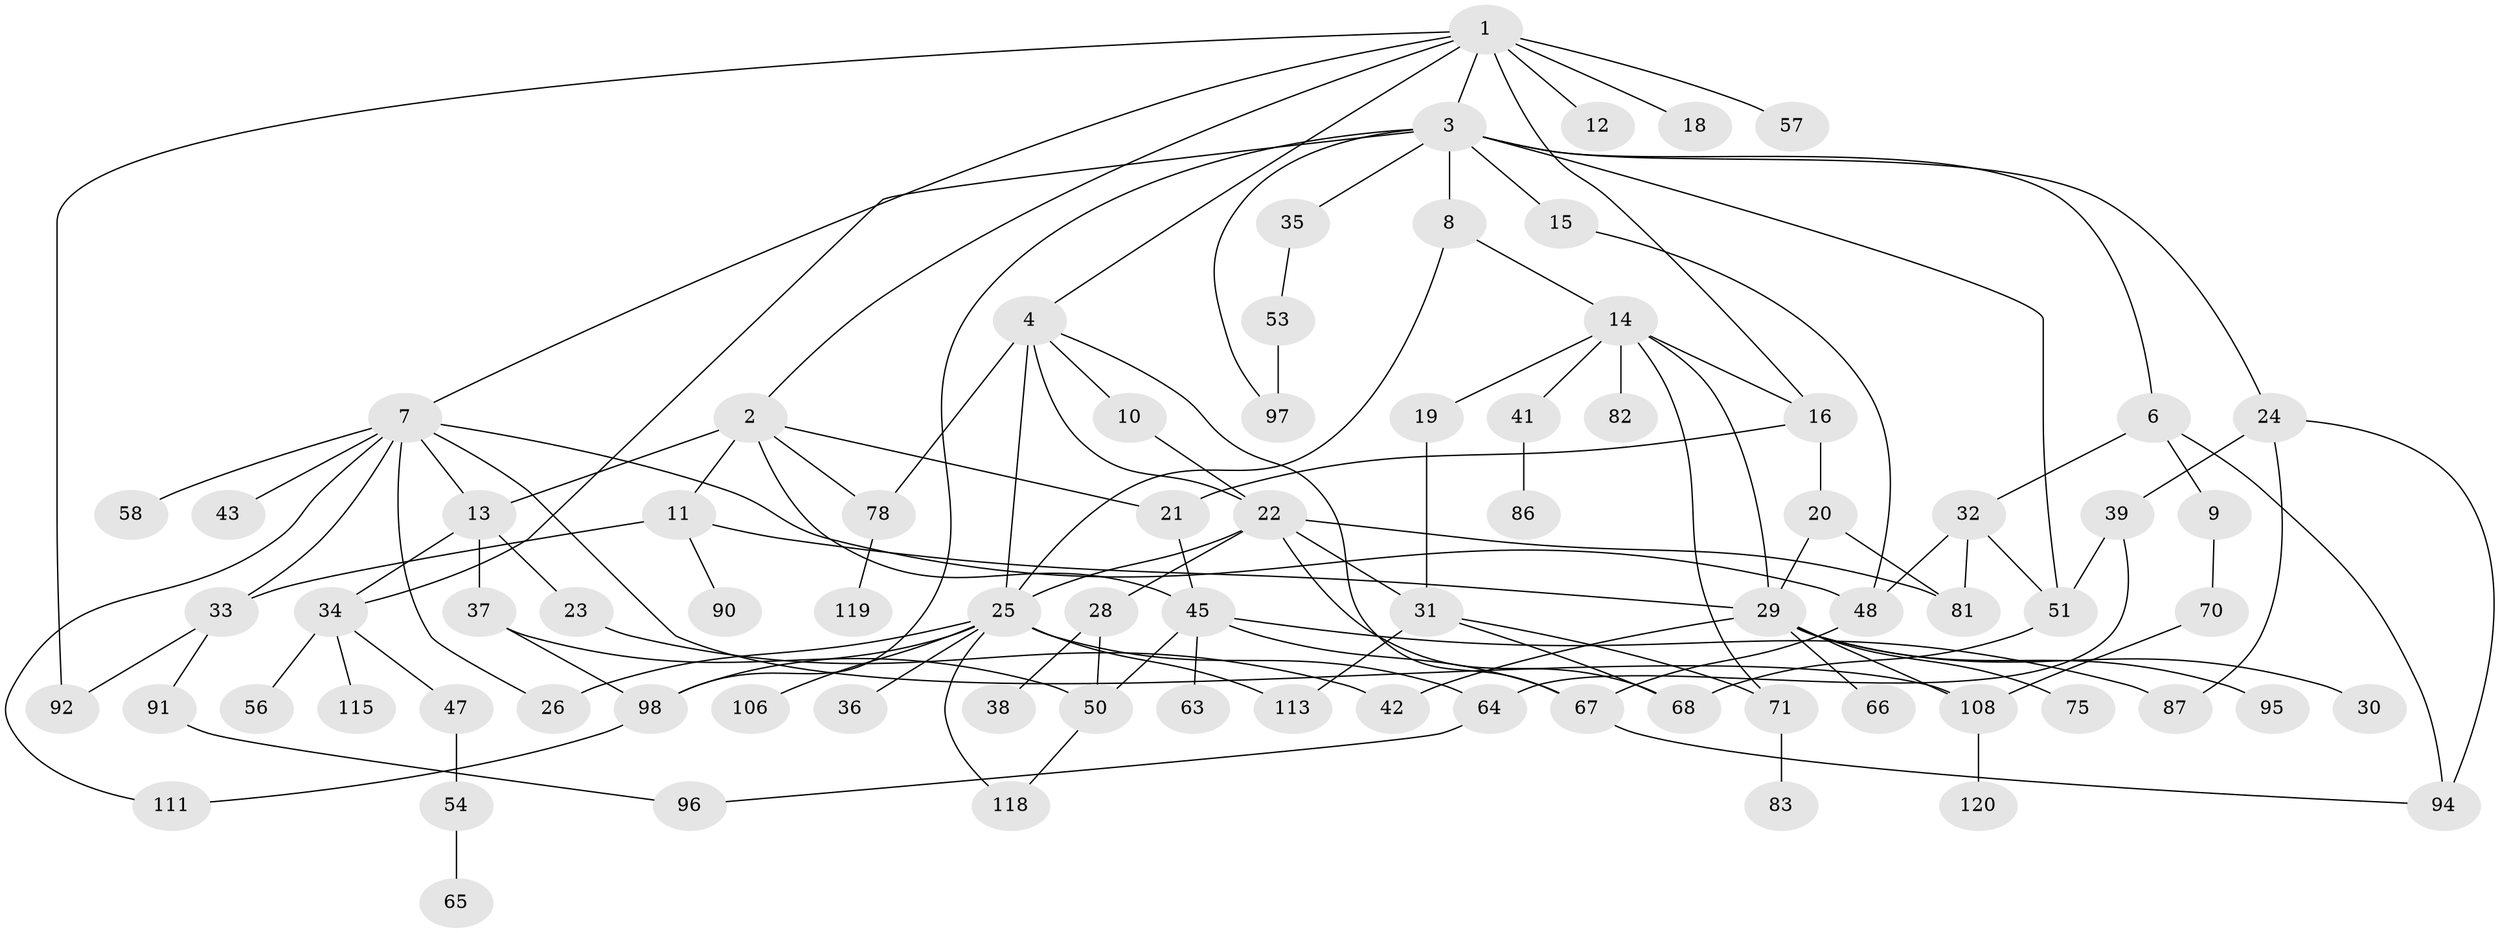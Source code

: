 // original degree distribution, {10: 0.016666666666666666, 6: 0.041666666666666664, 4: 0.1, 5: 0.058333333333333334, 7: 0.008333333333333333, 3: 0.2, 2: 0.35833333333333334, 1: 0.21666666666666667}
// Generated by graph-tools (version 1.1) at 2025/41/03/06/25 10:41:27]
// undirected, 80 vertices, 121 edges
graph export_dot {
graph [start="1"]
  node [color=gray90,style=filled];
  1 [super="+114"];
  2 [super="+73"];
  3 [super="+5"];
  4 [super="+110"];
  6 [super="+112"];
  7 [super="+55"];
  8;
  9;
  10 [super="+77"];
  11 [super="+88"];
  12 [super="+40"];
  13 [super="+84"];
  14 [super="+59"];
  15 [super="+27"];
  16 [super="+17"];
  18;
  19;
  20 [super="+62"];
  21;
  22 [super="+93"];
  23 [super="+85"];
  24;
  25 [super="+79"];
  26 [super="+103"];
  28 [super="+61"];
  29 [super="+72"];
  30;
  31 [super="+99"];
  32 [super="+49"];
  33 [super="+44"];
  34 [super="+52"];
  35;
  36;
  37;
  38;
  39;
  41;
  42;
  43 [super="+104"];
  45 [super="+46"];
  47;
  48 [super="+109"];
  50 [super="+60"];
  51 [super="+80"];
  53;
  54 [super="+105"];
  56 [super="+74"];
  57 [super="+89"];
  58;
  63 [super="+102"];
  64 [super="+69"];
  65;
  66;
  67 [super="+117"];
  68 [super="+76"];
  70;
  71;
  75;
  78 [super="+101"];
  81;
  82;
  83;
  86;
  87 [super="+107"];
  90 [super="+100"];
  91;
  92;
  94;
  95;
  96;
  97;
  98;
  106;
  108 [super="+116"];
  111;
  113;
  115;
  118;
  119;
  120;
  1 -- 2;
  1 -- 3;
  1 -- 4;
  1 -- 7;
  1 -- 12;
  1 -- 18;
  1 -- 57 [weight=2];
  1 -- 92;
  1 -- 16;
  2 -- 11;
  2 -- 13;
  2 -- 21;
  2 -- 78;
  2 -- 45;
  3 -- 6;
  3 -- 8;
  3 -- 35;
  3 -- 98;
  3 -- 97;
  3 -- 34;
  3 -- 51;
  3 -- 24;
  3 -- 15;
  4 -- 10;
  4 -- 22;
  4 -- 25;
  4 -- 67;
  4 -- 78;
  6 -- 9;
  6 -- 32;
  6 -- 94;
  7 -- 33;
  7 -- 43;
  7 -- 111;
  7 -- 48;
  7 -- 58;
  7 -- 108;
  7 -- 13;
  7 -- 26;
  8 -- 14;
  8 -- 25;
  9 -- 70;
  10 -- 22;
  11 -- 90;
  11 -- 33;
  11 -- 29;
  13 -- 23;
  13 -- 37;
  13 -- 34;
  14 -- 16;
  14 -- 19;
  14 -- 41;
  14 -- 71;
  14 -- 82;
  14 -- 29;
  15 -- 48;
  16 -- 20;
  16 -- 21;
  19 -- 31;
  20 -- 29;
  20 -- 81;
  21 -- 45;
  22 -- 28;
  22 -- 31;
  22 -- 81;
  22 -- 25;
  22 -- 68;
  23 -- 42;
  24 -- 39;
  24 -- 94;
  24 -- 87;
  25 -- 26;
  25 -- 36;
  25 -- 106;
  25 -- 113;
  25 -- 118;
  25 -- 98;
  25 -- 64;
  28 -- 38;
  28 -- 50;
  29 -- 30;
  29 -- 42;
  29 -- 66;
  29 -- 75;
  29 -- 108;
  29 -- 95;
  31 -- 68;
  31 -- 113;
  31 -- 71;
  32 -- 81;
  32 -- 51;
  32 -- 48;
  33 -- 91;
  33 -- 92;
  34 -- 47;
  34 -- 56;
  34 -- 115;
  35 -- 53;
  37 -- 50;
  37 -- 98;
  39 -- 64;
  39 -- 51;
  41 -- 86;
  45 -- 87;
  45 -- 67;
  45 -- 63;
  45 -- 50;
  47 -- 54;
  48 -- 67;
  50 -- 118;
  51 -- 68;
  53 -- 97;
  54 -- 65;
  64 -- 96;
  67 -- 94;
  70 -- 108;
  71 -- 83;
  78 -- 119;
  91 -- 96;
  98 -- 111;
  108 -- 120;
}
